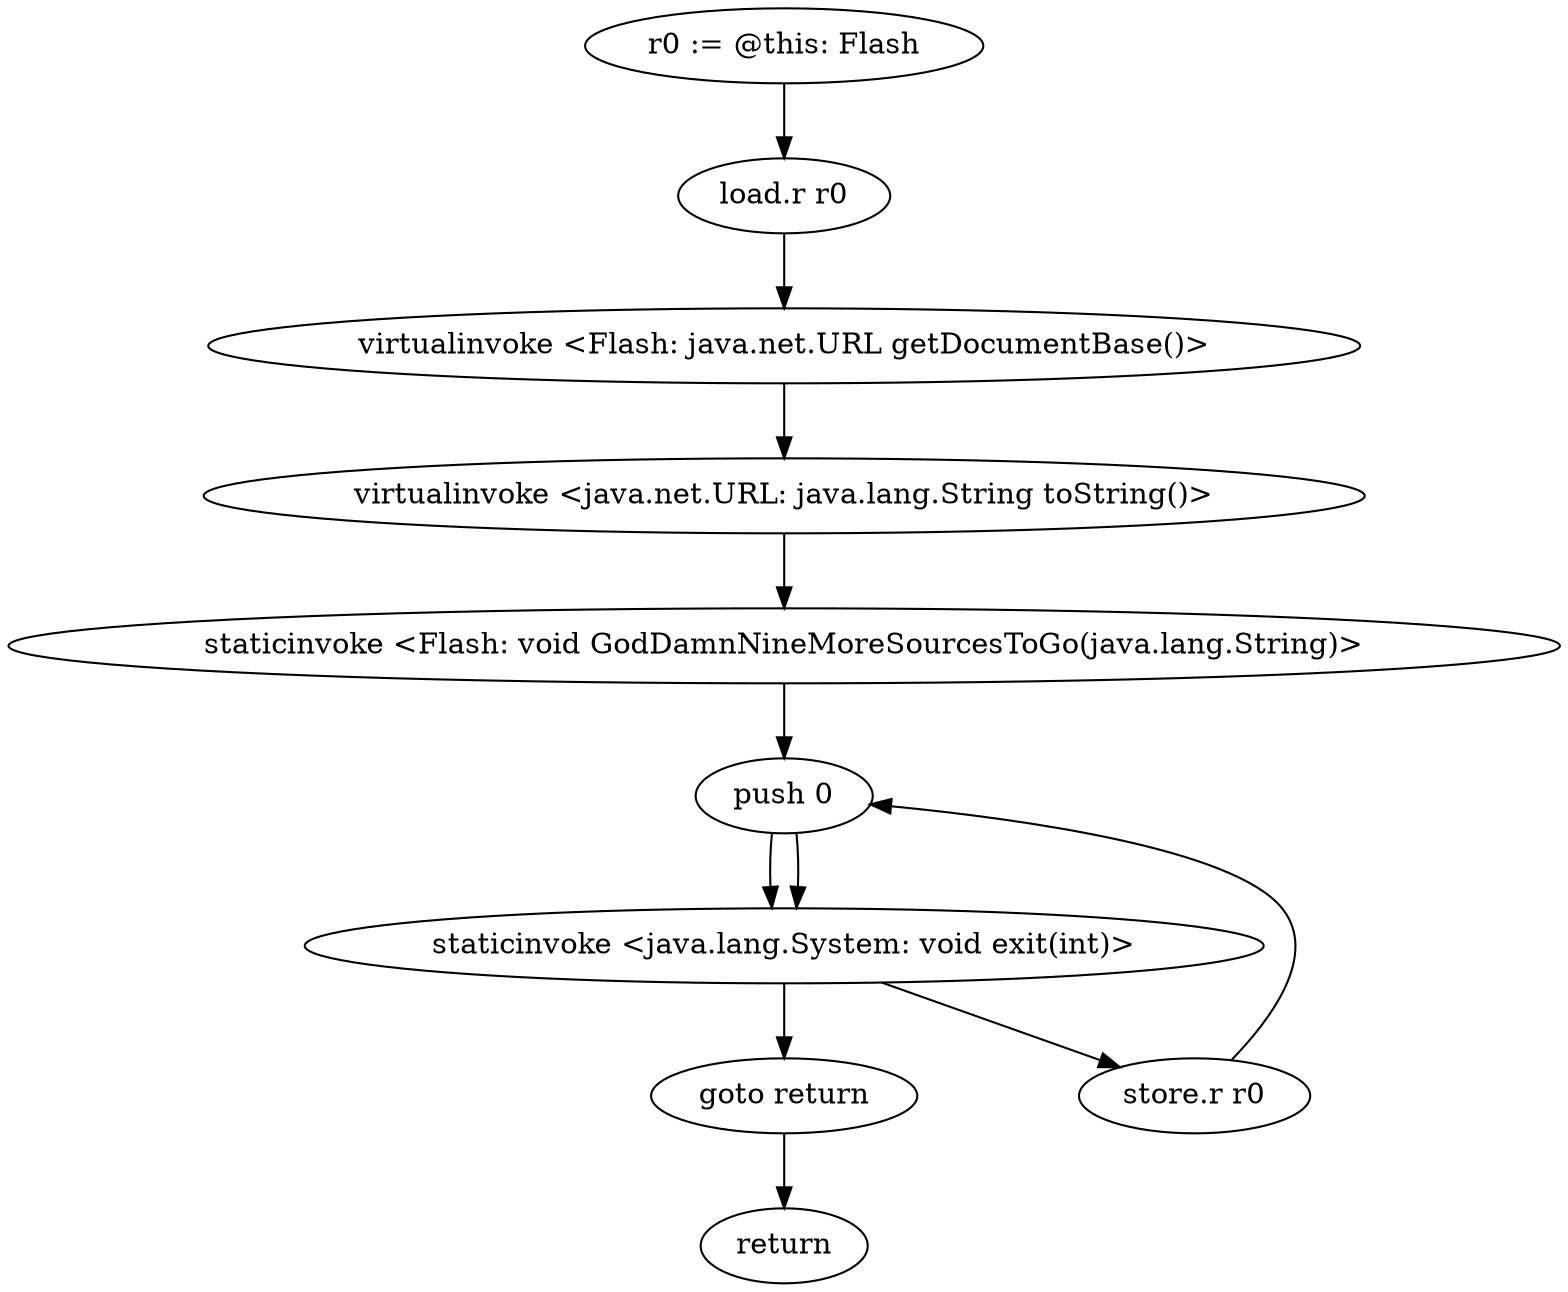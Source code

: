 digraph "" {
    "r0 := @this: Flash"
    "load.r r0"
    "r0 := @this: Flash"->"load.r r0";
    "virtualinvoke <Flash: java.net.URL getDocumentBase()>"
    "load.r r0"->"virtualinvoke <Flash: java.net.URL getDocumentBase()>";
    "virtualinvoke <java.net.URL: java.lang.String toString()>"
    "virtualinvoke <Flash: java.net.URL getDocumentBase()>"->"virtualinvoke <java.net.URL: java.lang.String toString()>";
    "staticinvoke <Flash: void GodDamnNineMoreSourcesToGo(java.lang.String)>"
    "virtualinvoke <java.net.URL: java.lang.String toString()>"->"staticinvoke <Flash: void GodDamnNineMoreSourcesToGo(java.lang.String)>";
    "push 0"
    "staticinvoke <Flash: void GodDamnNineMoreSourcesToGo(java.lang.String)>"->"push 0";
    "staticinvoke <java.lang.System: void exit(int)>"
    "push 0"->"staticinvoke <java.lang.System: void exit(int)>";
    "goto return"
    "staticinvoke <java.lang.System: void exit(int)>"->"goto return";
    "return"
    "goto return"->"return";
    "store.r r0"
    "staticinvoke <java.lang.System: void exit(int)>"->"store.r r0";
    "store.r r0"->"push 0";
    "push 0"->"staticinvoke <java.lang.System: void exit(int)>";
}
